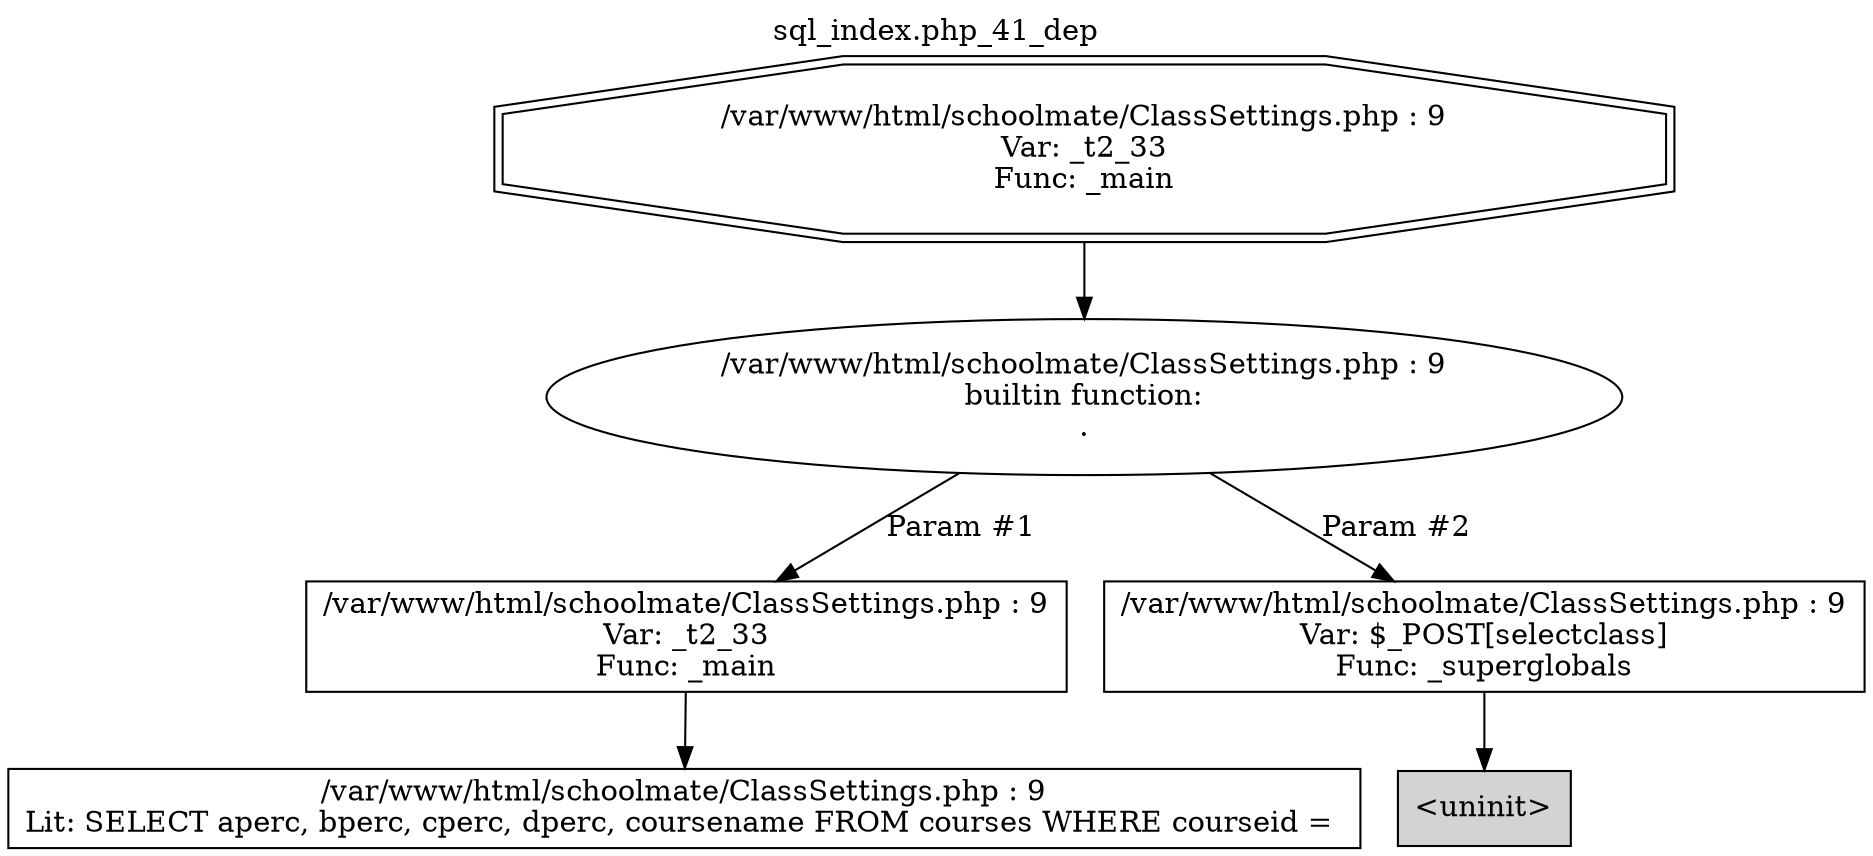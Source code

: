 digraph cfg {
  label="sql_index.php_41_dep";
  labelloc=t;
  n1 [shape=doubleoctagon, label="/var/www/html/schoolmate/ClassSettings.php : 9\nVar: _t2_33\nFunc: _main\n"];
  n2 [shape=ellipse, label="/var/www/html/schoolmate/ClassSettings.php : 9\nbuiltin function:\n.\n"];
  n3 [shape=box, label="/var/www/html/schoolmate/ClassSettings.php : 9\nVar: _t2_33\nFunc: _main\n"];
  n4 [shape=box, label="/var/www/html/schoolmate/ClassSettings.php : 9\nLit: SELECT aperc, bperc, cperc, dperc, coursename FROM courses WHERE courseid = \n"];
  n5 [shape=box, label="/var/www/html/schoolmate/ClassSettings.php : 9\nVar: $_POST[selectclass]\nFunc: _superglobals\n"];
  n6 [shape=box, label="<uninit>",style=filled];
  n1 -> n2;
  n3 -> n4;
  n2 -> n3[label="Param #1"];
  n2 -> n5[label="Param #2"];
  n5 -> n6;
}
